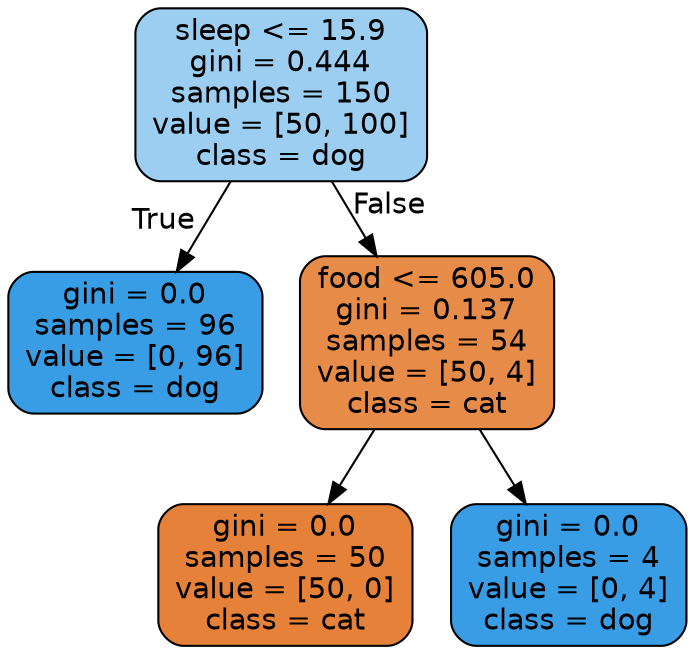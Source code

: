 digraph Tree {
node [shape=box, style="filled, rounded", color="black", fontname=helvetica] ;
edge [fontname=helvetica] ;
0 [label="sleep <= 15.9\ngini = 0.444\nsamples = 150\nvalue = [50, 100]\nclass = dog", fillcolor="#399de57f"] ;
1 [label="gini = 0.0\nsamples = 96\nvalue = [0, 96]\nclass = dog", fillcolor="#399de5ff"] ;
0 -> 1 [labeldistance=2.5, labelangle=45, headlabel="True"] ;
2 [label="food <= 605.0\ngini = 0.137\nsamples = 54\nvalue = [50, 4]\nclass = cat", fillcolor="#e58139eb"] ;
0 -> 2 [labeldistance=2.5, labelangle=-45, headlabel="False"] ;
3 [label="gini = 0.0\nsamples = 50\nvalue = [50, 0]\nclass = cat", fillcolor="#e58139ff"] ;
2 -> 3 ;
4 [label="gini = 0.0\nsamples = 4\nvalue = [0, 4]\nclass = dog", fillcolor="#399de5ff"] ;
2 -> 4 ;
}